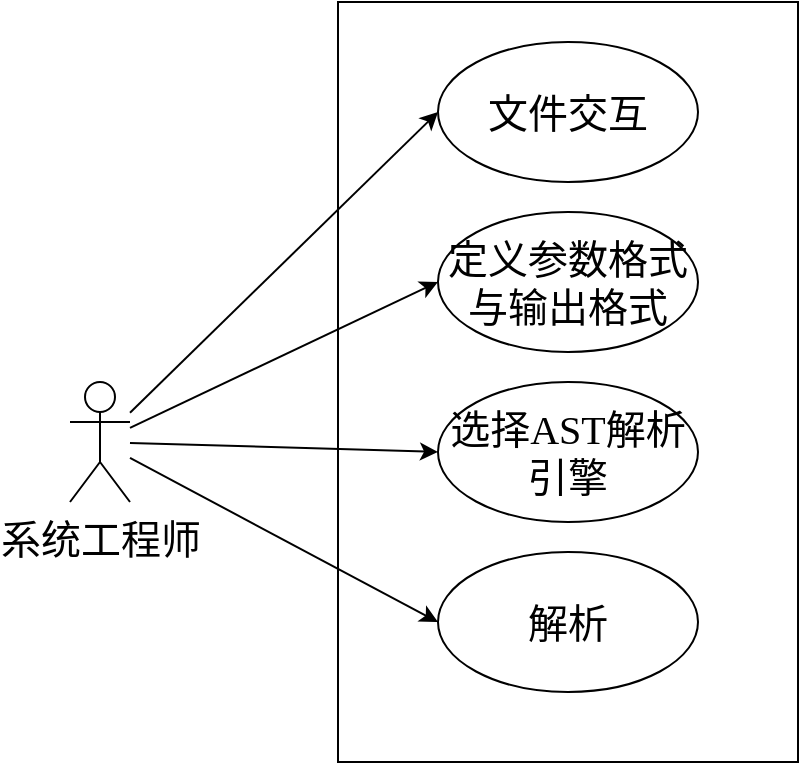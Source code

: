<mxfile version="22.1.7" type="github">
  <diagram name="第 1 页" id="1wMIRgZhA3eAPInTexrf">
    <mxGraphModel dx="1042" dy="577" grid="1" gridSize="10" guides="1" tooltips="1" connect="1" arrows="1" fold="1" page="1" pageScale="1" pageWidth="827" pageHeight="1169" math="0" shadow="0">
      <root>
        <mxCell id="0" />
        <mxCell id="1" parent="0" />
        <mxCell id="1QpfjMKAaEjmd-cmzOLP-1" value="" style="rounded=0;whiteSpace=wrap;html=1;" vertex="1" parent="1">
          <mxGeometry x="234" y="70" width="230" height="380" as="geometry" />
        </mxCell>
        <mxCell id="1QpfjMKAaEjmd-cmzOLP-2" value="文件交互" style="ellipse;whiteSpace=wrap;html=1;fontFamily=宋体;fontSize=20;" vertex="1" parent="1">
          <mxGeometry x="284" y="90" width="130" height="70" as="geometry" />
        </mxCell>
        <mxCell id="1QpfjMKAaEjmd-cmzOLP-13" style="rounded=0;orthogonalLoop=1;jettySize=auto;html=1;entryX=0;entryY=0.5;entryDx=0;entryDy=0;" edge="1" parent="1" source="1QpfjMKAaEjmd-cmzOLP-3" target="1QpfjMKAaEjmd-cmzOLP-2">
          <mxGeometry relative="1" as="geometry" />
        </mxCell>
        <mxCell id="1QpfjMKAaEjmd-cmzOLP-14" style="rounded=0;orthogonalLoop=1;jettySize=auto;html=1;entryX=0;entryY=0.5;entryDx=0;entryDy=0;" edge="1" parent="1" source="1QpfjMKAaEjmd-cmzOLP-3" target="1QpfjMKAaEjmd-cmzOLP-8">
          <mxGeometry relative="1" as="geometry" />
        </mxCell>
        <mxCell id="1QpfjMKAaEjmd-cmzOLP-15" style="rounded=0;orthogonalLoop=1;jettySize=auto;html=1;entryX=0;entryY=0.5;entryDx=0;entryDy=0;" edge="1" parent="1" source="1QpfjMKAaEjmd-cmzOLP-3" target="1QpfjMKAaEjmd-cmzOLP-9">
          <mxGeometry relative="1" as="geometry" />
        </mxCell>
        <mxCell id="1QpfjMKAaEjmd-cmzOLP-16" style="rounded=0;orthogonalLoop=1;jettySize=auto;html=1;entryX=0;entryY=0.5;entryDx=0;entryDy=0;" edge="1" parent="1" source="1QpfjMKAaEjmd-cmzOLP-3" target="1QpfjMKAaEjmd-cmzOLP-12">
          <mxGeometry relative="1" as="geometry" />
        </mxCell>
        <mxCell id="1QpfjMKAaEjmd-cmzOLP-3" value="系统工程师" style="shape=umlActor;verticalLabelPosition=bottom;verticalAlign=top;html=1;fontSize=20;fontFamily=宋体;" vertex="1" parent="1">
          <mxGeometry x="100" y="260" width="30" height="60" as="geometry" />
        </mxCell>
        <mxCell id="1QpfjMKAaEjmd-cmzOLP-8" value="定义参数格式与输出格式" style="ellipse;whiteSpace=wrap;html=1;fontFamily=宋体;fontSize=20;" vertex="1" parent="1">
          <mxGeometry x="284" y="175" width="130" height="70" as="geometry" />
        </mxCell>
        <mxCell id="1QpfjMKAaEjmd-cmzOLP-9" value="选择AST解析引擎" style="ellipse;whiteSpace=wrap;html=1;fontFamily=宋体;fontSize=20;" vertex="1" parent="1">
          <mxGeometry x="284" y="260" width="130" height="70" as="geometry" />
        </mxCell>
        <mxCell id="1QpfjMKAaEjmd-cmzOLP-12" value="解析" style="ellipse;whiteSpace=wrap;html=1;fontFamily=宋体;fontSize=20;" vertex="1" parent="1">
          <mxGeometry x="284" y="345" width="130" height="70" as="geometry" />
        </mxCell>
      </root>
    </mxGraphModel>
  </diagram>
</mxfile>
